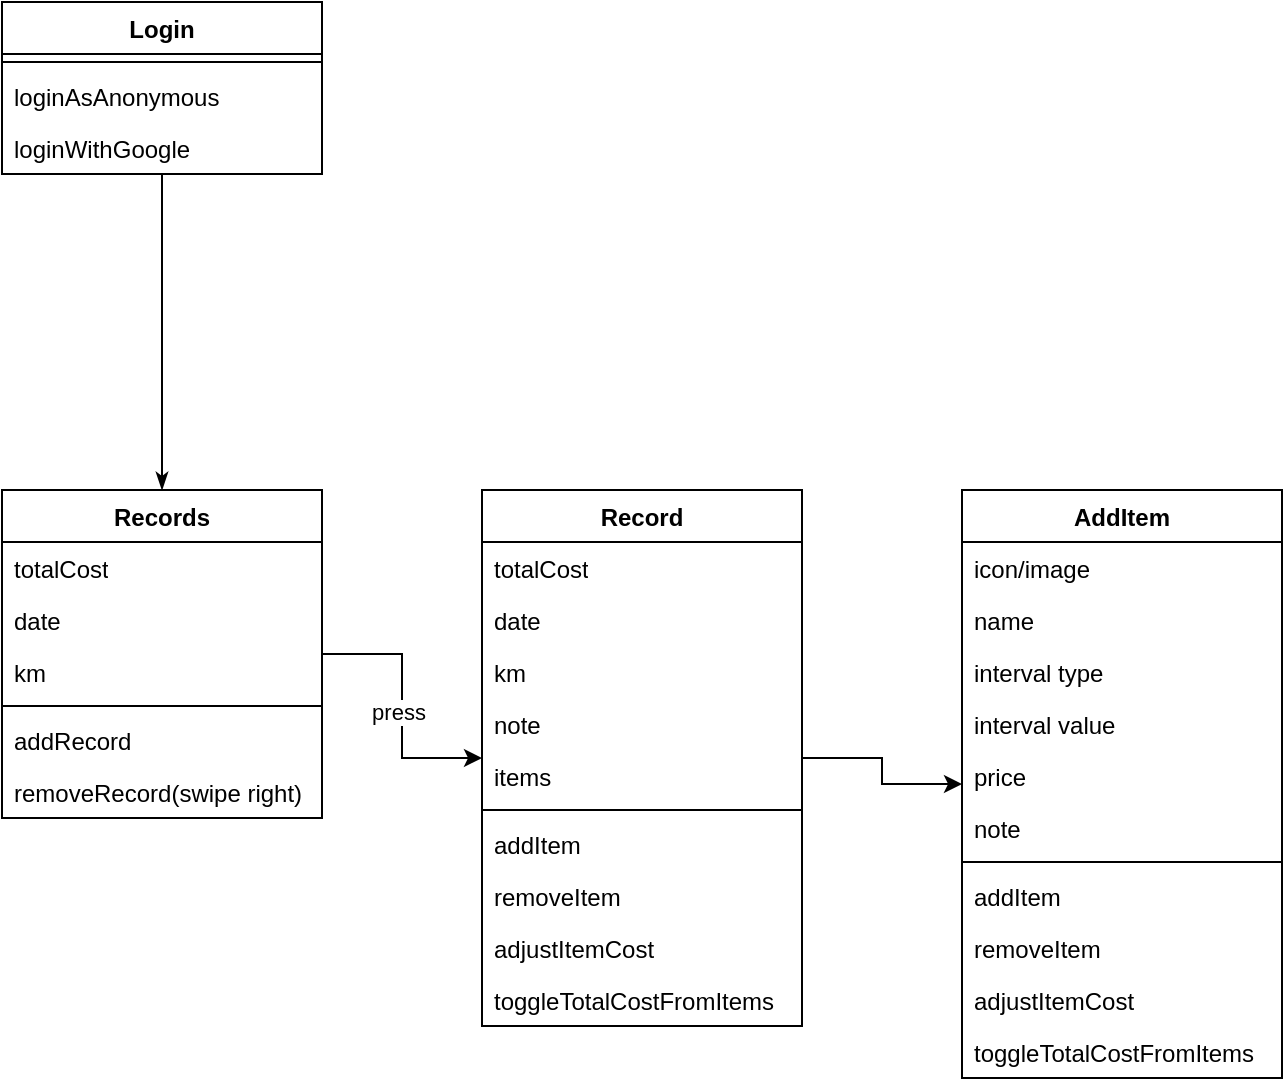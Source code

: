 <mxfile version="23.1.1" type="github">
  <diagram name="Page-1" id="vio_B5QSsrorXNMzJPMe">
    <mxGraphModel dx="2950" dy="2270" grid="1" gridSize="10" guides="1" tooltips="1" connect="1" arrows="1" fold="1" page="1" pageScale="1" pageWidth="827" pageHeight="1169" math="0" shadow="0">
      <root>
        <mxCell id="0" />
        <mxCell id="1" parent="0" />
        <mxCell id="T7FLaQ5PFHvHQ60qinBq-45" value="" style="edgeStyle=orthogonalEdgeStyle;rounded=0;orthogonalLoop=1;jettySize=auto;html=1;" edge="1" parent="1" source="T7FLaQ5PFHvHQ60qinBq-31" target="T7FLaQ5PFHvHQ60qinBq-38">
          <mxGeometry relative="1" as="geometry" />
        </mxCell>
        <mxCell id="T7FLaQ5PFHvHQ60qinBq-50" value="press" style="edgeLabel;html=1;align=center;verticalAlign=middle;resizable=0;points=[];" vertex="1" connectable="0" parent="T7FLaQ5PFHvHQ60qinBq-45">
          <mxGeometry x="0.045" y="-2" relative="1" as="geometry">
            <mxPoint as="offset" />
          </mxGeometry>
        </mxCell>
        <mxCell id="T7FLaQ5PFHvHQ60qinBq-58" value="" style="edgeStyle=orthogonalEdgeStyle;rounded=0;orthogonalLoop=1;jettySize=auto;html=1;strokeColor=default;startArrow=classicThin;startFill=1;endArrow=none;endFill=0;" edge="1" parent="1" source="T7FLaQ5PFHvHQ60qinBq-31" target="T7FLaQ5PFHvHQ60qinBq-51">
          <mxGeometry relative="1" as="geometry" />
        </mxCell>
        <mxCell id="T7FLaQ5PFHvHQ60qinBq-31" value="Records" style="swimlane;fontStyle=1;align=center;verticalAlign=top;childLayout=stackLayout;horizontal=1;startSize=26;horizontalStack=0;resizeParent=1;resizeParentMax=0;resizeLast=0;collapsible=1;marginBottom=0;whiteSpace=wrap;html=1;" vertex="1" parent="1">
          <mxGeometry x="150" y="40" width="160" height="164" as="geometry" />
        </mxCell>
        <mxCell id="T7FLaQ5PFHvHQ60qinBq-32" value="totalCost&lt;br&gt;" style="text;strokeColor=none;fillColor=none;align=left;verticalAlign=top;spacingLeft=4;spacingRight=4;overflow=hidden;rotatable=0;points=[[0,0.5],[1,0.5]];portConstraint=eastwest;whiteSpace=wrap;html=1;" vertex="1" parent="T7FLaQ5PFHvHQ60qinBq-31">
          <mxGeometry y="26" width="160" height="26" as="geometry" />
        </mxCell>
        <mxCell id="T7FLaQ5PFHvHQ60qinBq-35" value="date" style="text;strokeColor=none;fillColor=none;align=left;verticalAlign=top;spacingLeft=4;spacingRight=4;overflow=hidden;rotatable=0;points=[[0,0.5],[1,0.5]];portConstraint=eastwest;whiteSpace=wrap;html=1;" vertex="1" parent="T7FLaQ5PFHvHQ60qinBq-31">
          <mxGeometry y="52" width="160" height="26" as="geometry" />
        </mxCell>
        <mxCell id="T7FLaQ5PFHvHQ60qinBq-36" value="km" style="text;strokeColor=none;fillColor=none;align=left;verticalAlign=top;spacingLeft=4;spacingRight=4;overflow=hidden;rotatable=0;points=[[0,0.5],[1,0.5]];portConstraint=eastwest;whiteSpace=wrap;html=1;" vertex="1" parent="T7FLaQ5PFHvHQ60qinBq-31">
          <mxGeometry y="78" width="160" height="26" as="geometry" />
        </mxCell>
        <mxCell id="T7FLaQ5PFHvHQ60qinBq-33" value="" style="line;strokeWidth=1;fillColor=none;align=left;verticalAlign=middle;spacingTop=-1;spacingLeft=3;spacingRight=3;rotatable=0;labelPosition=right;points=[];portConstraint=eastwest;strokeColor=inherit;" vertex="1" parent="T7FLaQ5PFHvHQ60qinBq-31">
          <mxGeometry y="104" width="160" height="8" as="geometry" />
        </mxCell>
        <mxCell id="T7FLaQ5PFHvHQ60qinBq-34" value="addRecord" style="text;strokeColor=none;fillColor=none;align=left;verticalAlign=top;spacingLeft=4;spacingRight=4;overflow=hidden;rotatable=0;points=[[0,0.5],[1,0.5]];portConstraint=eastwest;whiteSpace=wrap;html=1;" vertex="1" parent="T7FLaQ5PFHvHQ60qinBq-31">
          <mxGeometry y="112" width="160" height="26" as="geometry" />
        </mxCell>
        <mxCell id="T7FLaQ5PFHvHQ60qinBq-37" value="removeRecord(swipe right)" style="text;strokeColor=none;fillColor=none;align=left;verticalAlign=top;spacingLeft=4;spacingRight=4;overflow=hidden;rotatable=0;points=[[0,0.5],[1,0.5]];portConstraint=eastwest;whiteSpace=wrap;html=1;" vertex="1" parent="T7FLaQ5PFHvHQ60qinBq-31">
          <mxGeometry y="138" width="160" height="26" as="geometry" />
        </mxCell>
        <mxCell id="T7FLaQ5PFHvHQ60qinBq-70" value="" style="edgeStyle=orthogonalEdgeStyle;rounded=0;orthogonalLoop=1;jettySize=auto;html=1;" edge="1" parent="1" source="T7FLaQ5PFHvHQ60qinBq-38" target="T7FLaQ5PFHvHQ60qinBq-59">
          <mxGeometry relative="1" as="geometry" />
        </mxCell>
        <mxCell id="T7FLaQ5PFHvHQ60qinBq-38" value="Record" style="swimlane;fontStyle=1;align=center;verticalAlign=top;childLayout=stackLayout;horizontal=1;startSize=26;horizontalStack=0;resizeParent=1;resizeParentMax=0;resizeLast=0;collapsible=1;marginBottom=0;whiteSpace=wrap;html=1;" vertex="1" parent="1">
          <mxGeometry x="390" y="40" width="160" height="268" as="geometry" />
        </mxCell>
        <mxCell id="T7FLaQ5PFHvHQ60qinBq-39" value="totalCost&lt;br&gt;" style="text;strokeColor=none;fillColor=none;align=left;verticalAlign=top;spacingLeft=4;spacingRight=4;overflow=hidden;rotatable=0;points=[[0,0.5],[1,0.5]];portConstraint=eastwest;whiteSpace=wrap;html=1;" vertex="1" parent="T7FLaQ5PFHvHQ60qinBq-38">
          <mxGeometry y="26" width="160" height="26" as="geometry" />
        </mxCell>
        <mxCell id="T7FLaQ5PFHvHQ60qinBq-40" value="date" style="text;strokeColor=none;fillColor=none;align=left;verticalAlign=top;spacingLeft=4;spacingRight=4;overflow=hidden;rotatable=0;points=[[0,0.5],[1,0.5]];portConstraint=eastwest;whiteSpace=wrap;html=1;" vertex="1" parent="T7FLaQ5PFHvHQ60qinBq-38">
          <mxGeometry y="52" width="160" height="26" as="geometry" />
        </mxCell>
        <mxCell id="T7FLaQ5PFHvHQ60qinBq-41" value="km" style="text;strokeColor=none;fillColor=none;align=left;verticalAlign=top;spacingLeft=4;spacingRight=4;overflow=hidden;rotatable=0;points=[[0,0.5],[1,0.5]];portConstraint=eastwest;whiteSpace=wrap;html=1;" vertex="1" parent="T7FLaQ5PFHvHQ60qinBq-38">
          <mxGeometry y="78" width="160" height="26" as="geometry" />
        </mxCell>
        <mxCell id="T7FLaQ5PFHvHQ60qinBq-46" value="note" style="text;strokeColor=none;fillColor=none;align=left;verticalAlign=top;spacingLeft=4;spacingRight=4;overflow=hidden;rotatable=0;points=[[0,0.5],[1,0.5]];portConstraint=eastwest;whiteSpace=wrap;html=1;" vertex="1" parent="T7FLaQ5PFHvHQ60qinBq-38">
          <mxGeometry y="104" width="160" height="26" as="geometry" />
        </mxCell>
        <mxCell id="T7FLaQ5PFHvHQ60qinBq-47" value="items" style="text;strokeColor=none;fillColor=none;align=left;verticalAlign=top;spacingLeft=4;spacingRight=4;overflow=hidden;rotatable=0;points=[[0,0.5],[1,0.5]];portConstraint=eastwest;whiteSpace=wrap;html=1;" vertex="1" parent="T7FLaQ5PFHvHQ60qinBq-38">
          <mxGeometry y="130" width="160" height="26" as="geometry" />
        </mxCell>
        <mxCell id="T7FLaQ5PFHvHQ60qinBq-42" value="" style="line;strokeWidth=1;fillColor=none;align=left;verticalAlign=middle;spacingTop=-1;spacingLeft=3;spacingRight=3;rotatable=0;labelPosition=right;points=[];portConstraint=eastwest;strokeColor=inherit;" vertex="1" parent="T7FLaQ5PFHvHQ60qinBq-38">
          <mxGeometry y="156" width="160" height="8" as="geometry" />
        </mxCell>
        <mxCell id="T7FLaQ5PFHvHQ60qinBq-43" value="addItem" style="text;strokeColor=none;fillColor=none;align=left;verticalAlign=top;spacingLeft=4;spacingRight=4;overflow=hidden;rotatable=0;points=[[0,0.5],[1,0.5]];portConstraint=eastwest;whiteSpace=wrap;html=1;" vertex="1" parent="T7FLaQ5PFHvHQ60qinBq-38">
          <mxGeometry y="164" width="160" height="26" as="geometry" />
        </mxCell>
        <mxCell id="T7FLaQ5PFHvHQ60qinBq-44" value="removeItem" style="text;strokeColor=none;fillColor=none;align=left;verticalAlign=top;spacingLeft=4;spacingRight=4;overflow=hidden;rotatable=0;points=[[0,0.5],[1,0.5]];portConstraint=eastwest;whiteSpace=wrap;html=1;" vertex="1" parent="T7FLaQ5PFHvHQ60qinBq-38">
          <mxGeometry y="190" width="160" height="26" as="geometry" />
        </mxCell>
        <mxCell id="T7FLaQ5PFHvHQ60qinBq-48" value="adjustItemCost" style="text;strokeColor=none;fillColor=none;align=left;verticalAlign=top;spacingLeft=4;spacingRight=4;overflow=hidden;rotatable=0;points=[[0,0.5],[1,0.5]];portConstraint=eastwest;whiteSpace=wrap;html=1;" vertex="1" parent="T7FLaQ5PFHvHQ60qinBq-38">
          <mxGeometry y="216" width="160" height="26" as="geometry" />
        </mxCell>
        <mxCell id="T7FLaQ5PFHvHQ60qinBq-49" value="toggleTotalCostFromItems" style="text;strokeColor=none;fillColor=none;align=left;verticalAlign=top;spacingLeft=4;spacingRight=4;overflow=hidden;rotatable=0;points=[[0,0.5],[1,0.5]];portConstraint=eastwest;whiteSpace=wrap;html=1;" vertex="1" parent="T7FLaQ5PFHvHQ60qinBq-38">
          <mxGeometry y="242" width="160" height="26" as="geometry" />
        </mxCell>
        <mxCell id="T7FLaQ5PFHvHQ60qinBq-51" value="Login" style="swimlane;fontStyle=1;align=center;verticalAlign=top;childLayout=stackLayout;horizontal=1;startSize=26;horizontalStack=0;resizeParent=1;resizeParentMax=0;resizeLast=0;collapsible=1;marginBottom=0;whiteSpace=wrap;html=1;" vertex="1" parent="1">
          <mxGeometry x="150" y="-204" width="160" height="86" as="geometry" />
        </mxCell>
        <mxCell id="T7FLaQ5PFHvHQ60qinBq-55" value="" style="line;strokeWidth=1;fillColor=none;align=left;verticalAlign=middle;spacingTop=-1;spacingLeft=3;spacingRight=3;rotatable=0;labelPosition=right;points=[];portConstraint=eastwest;strokeColor=inherit;" vertex="1" parent="T7FLaQ5PFHvHQ60qinBq-51">
          <mxGeometry y="26" width="160" height="8" as="geometry" />
        </mxCell>
        <mxCell id="T7FLaQ5PFHvHQ60qinBq-56" value="loginAsAnonymous" style="text;strokeColor=none;fillColor=none;align=left;verticalAlign=top;spacingLeft=4;spacingRight=4;overflow=hidden;rotatable=0;points=[[0,0.5],[1,0.5]];portConstraint=eastwest;whiteSpace=wrap;html=1;" vertex="1" parent="T7FLaQ5PFHvHQ60qinBq-51">
          <mxGeometry y="34" width="160" height="26" as="geometry" />
        </mxCell>
        <mxCell id="T7FLaQ5PFHvHQ60qinBq-57" value="loginWithGoogle" style="text;strokeColor=none;fillColor=none;align=left;verticalAlign=top;spacingLeft=4;spacingRight=4;overflow=hidden;rotatable=0;points=[[0,0.5],[1,0.5]];portConstraint=eastwest;whiteSpace=wrap;html=1;" vertex="1" parent="T7FLaQ5PFHvHQ60qinBq-51">
          <mxGeometry y="60" width="160" height="26" as="geometry" />
        </mxCell>
        <mxCell id="T7FLaQ5PFHvHQ60qinBq-59" value="AddItem" style="swimlane;fontStyle=1;align=center;verticalAlign=top;childLayout=stackLayout;horizontal=1;startSize=26;horizontalStack=0;resizeParent=1;resizeParentMax=0;resizeLast=0;collapsible=1;marginBottom=0;whiteSpace=wrap;html=1;" vertex="1" parent="1">
          <mxGeometry x="630" y="40" width="160" height="294" as="geometry" />
        </mxCell>
        <mxCell id="T7FLaQ5PFHvHQ60qinBq-60" value="icon/image" style="text;strokeColor=none;fillColor=none;align=left;verticalAlign=top;spacingLeft=4;spacingRight=4;overflow=hidden;rotatable=0;points=[[0,0.5],[1,0.5]];portConstraint=eastwest;whiteSpace=wrap;html=1;" vertex="1" parent="T7FLaQ5PFHvHQ60qinBq-59">
          <mxGeometry y="26" width="160" height="26" as="geometry" />
        </mxCell>
        <mxCell id="T7FLaQ5PFHvHQ60qinBq-61" value="name" style="text;strokeColor=none;fillColor=none;align=left;verticalAlign=top;spacingLeft=4;spacingRight=4;overflow=hidden;rotatable=0;points=[[0,0.5],[1,0.5]];portConstraint=eastwest;whiteSpace=wrap;html=1;" vertex="1" parent="T7FLaQ5PFHvHQ60qinBq-59">
          <mxGeometry y="52" width="160" height="26" as="geometry" />
        </mxCell>
        <mxCell id="T7FLaQ5PFHvHQ60qinBq-62" value="interval type" style="text;strokeColor=none;fillColor=none;align=left;verticalAlign=top;spacingLeft=4;spacingRight=4;overflow=hidden;rotatable=0;points=[[0,0.5],[1,0.5]];portConstraint=eastwest;whiteSpace=wrap;html=1;" vertex="1" parent="T7FLaQ5PFHvHQ60qinBq-59">
          <mxGeometry y="78" width="160" height="26" as="geometry" />
        </mxCell>
        <mxCell id="T7FLaQ5PFHvHQ60qinBq-63" value="interval value" style="text;strokeColor=none;fillColor=none;align=left;verticalAlign=top;spacingLeft=4;spacingRight=4;overflow=hidden;rotatable=0;points=[[0,0.5],[1,0.5]];portConstraint=eastwest;whiteSpace=wrap;html=1;" vertex="1" parent="T7FLaQ5PFHvHQ60qinBq-59">
          <mxGeometry y="104" width="160" height="26" as="geometry" />
        </mxCell>
        <mxCell id="T7FLaQ5PFHvHQ60qinBq-64" value="price" style="text;strokeColor=none;fillColor=none;align=left;verticalAlign=top;spacingLeft=4;spacingRight=4;overflow=hidden;rotatable=0;points=[[0,0.5],[1,0.5]];portConstraint=eastwest;whiteSpace=wrap;html=1;" vertex="1" parent="T7FLaQ5PFHvHQ60qinBq-59">
          <mxGeometry y="130" width="160" height="26" as="geometry" />
        </mxCell>
        <mxCell id="T7FLaQ5PFHvHQ60qinBq-71" value="note" style="text;strokeColor=none;fillColor=none;align=left;verticalAlign=top;spacingLeft=4;spacingRight=4;overflow=hidden;rotatable=0;points=[[0,0.5],[1,0.5]];portConstraint=eastwest;whiteSpace=wrap;html=1;" vertex="1" parent="T7FLaQ5PFHvHQ60qinBq-59">
          <mxGeometry y="156" width="160" height="26" as="geometry" />
        </mxCell>
        <mxCell id="T7FLaQ5PFHvHQ60qinBq-65" value="" style="line;strokeWidth=1;fillColor=none;align=left;verticalAlign=middle;spacingTop=-1;spacingLeft=3;spacingRight=3;rotatable=0;labelPosition=right;points=[];portConstraint=eastwest;strokeColor=inherit;" vertex="1" parent="T7FLaQ5PFHvHQ60qinBq-59">
          <mxGeometry y="182" width="160" height="8" as="geometry" />
        </mxCell>
        <mxCell id="T7FLaQ5PFHvHQ60qinBq-66" value="addItem" style="text;strokeColor=none;fillColor=none;align=left;verticalAlign=top;spacingLeft=4;spacingRight=4;overflow=hidden;rotatable=0;points=[[0,0.5],[1,0.5]];portConstraint=eastwest;whiteSpace=wrap;html=1;" vertex="1" parent="T7FLaQ5PFHvHQ60qinBq-59">
          <mxGeometry y="190" width="160" height="26" as="geometry" />
        </mxCell>
        <mxCell id="T7FLaQ5PFHvHQ60qinBq-67" value="removeItem" style="text;strokeColor=none;fillColor=none;align=left;verticalAlign=top;spacingLeft=4;spacingRight=4;overflow=hidden;rotatable=0;points=[[0,0.5],[1,0.5]];portConstraint=eastwest;whiteSpace=wrap;html=1;" vertex="1" parent="T7FLaQ5PFHvHQ60qinBq-59">
          <mxGeometry y="216" width="160" height="26" as="geometry" />
        </mxCell>
        <mxCell id="T7FLaQ5PFHvHQ60qinBq-68" value="adjustItemCost" style="text;strokeColor=none;fillColor=none;align=left;verticalAlign=top;spacingLeft=4;spacingRight=4;overflow=hidden;rotatable=0;points=[[0,0.5],[1,0.5]];portConstraint=eastwest;whiteSpace=wrap;html=1;" vertex="1" parent="T7FLaQ5PFHvHQ60qinBq-59">
          <mxGeometry y="242" width="160" height="26" as="geometry" />
        </mxCell>
        <mxCell id="T7FLaQ5PFHvHQ60qinBq-69" value="toggleTotalCostFromItems" style="text;strokeColor=none;fillColor=none;align=left;verticalAlign=top;spacingLeft=4;spacingRight=4;overflow=hidden;rotatable=0;points=[[0,0.5],[1,0.5]];portConstraint=eastwest;whiteSpace=wrap;html=1;" vertex="1" parent="T7FLaQ5PFHvHQ60qinBq-59">
          <mxGeometry y="268" width="160" height="26" as="geometry" />
        </mxCell>
      </root>
    </mxGraphModel>
  </diagram>
</mxfile>
